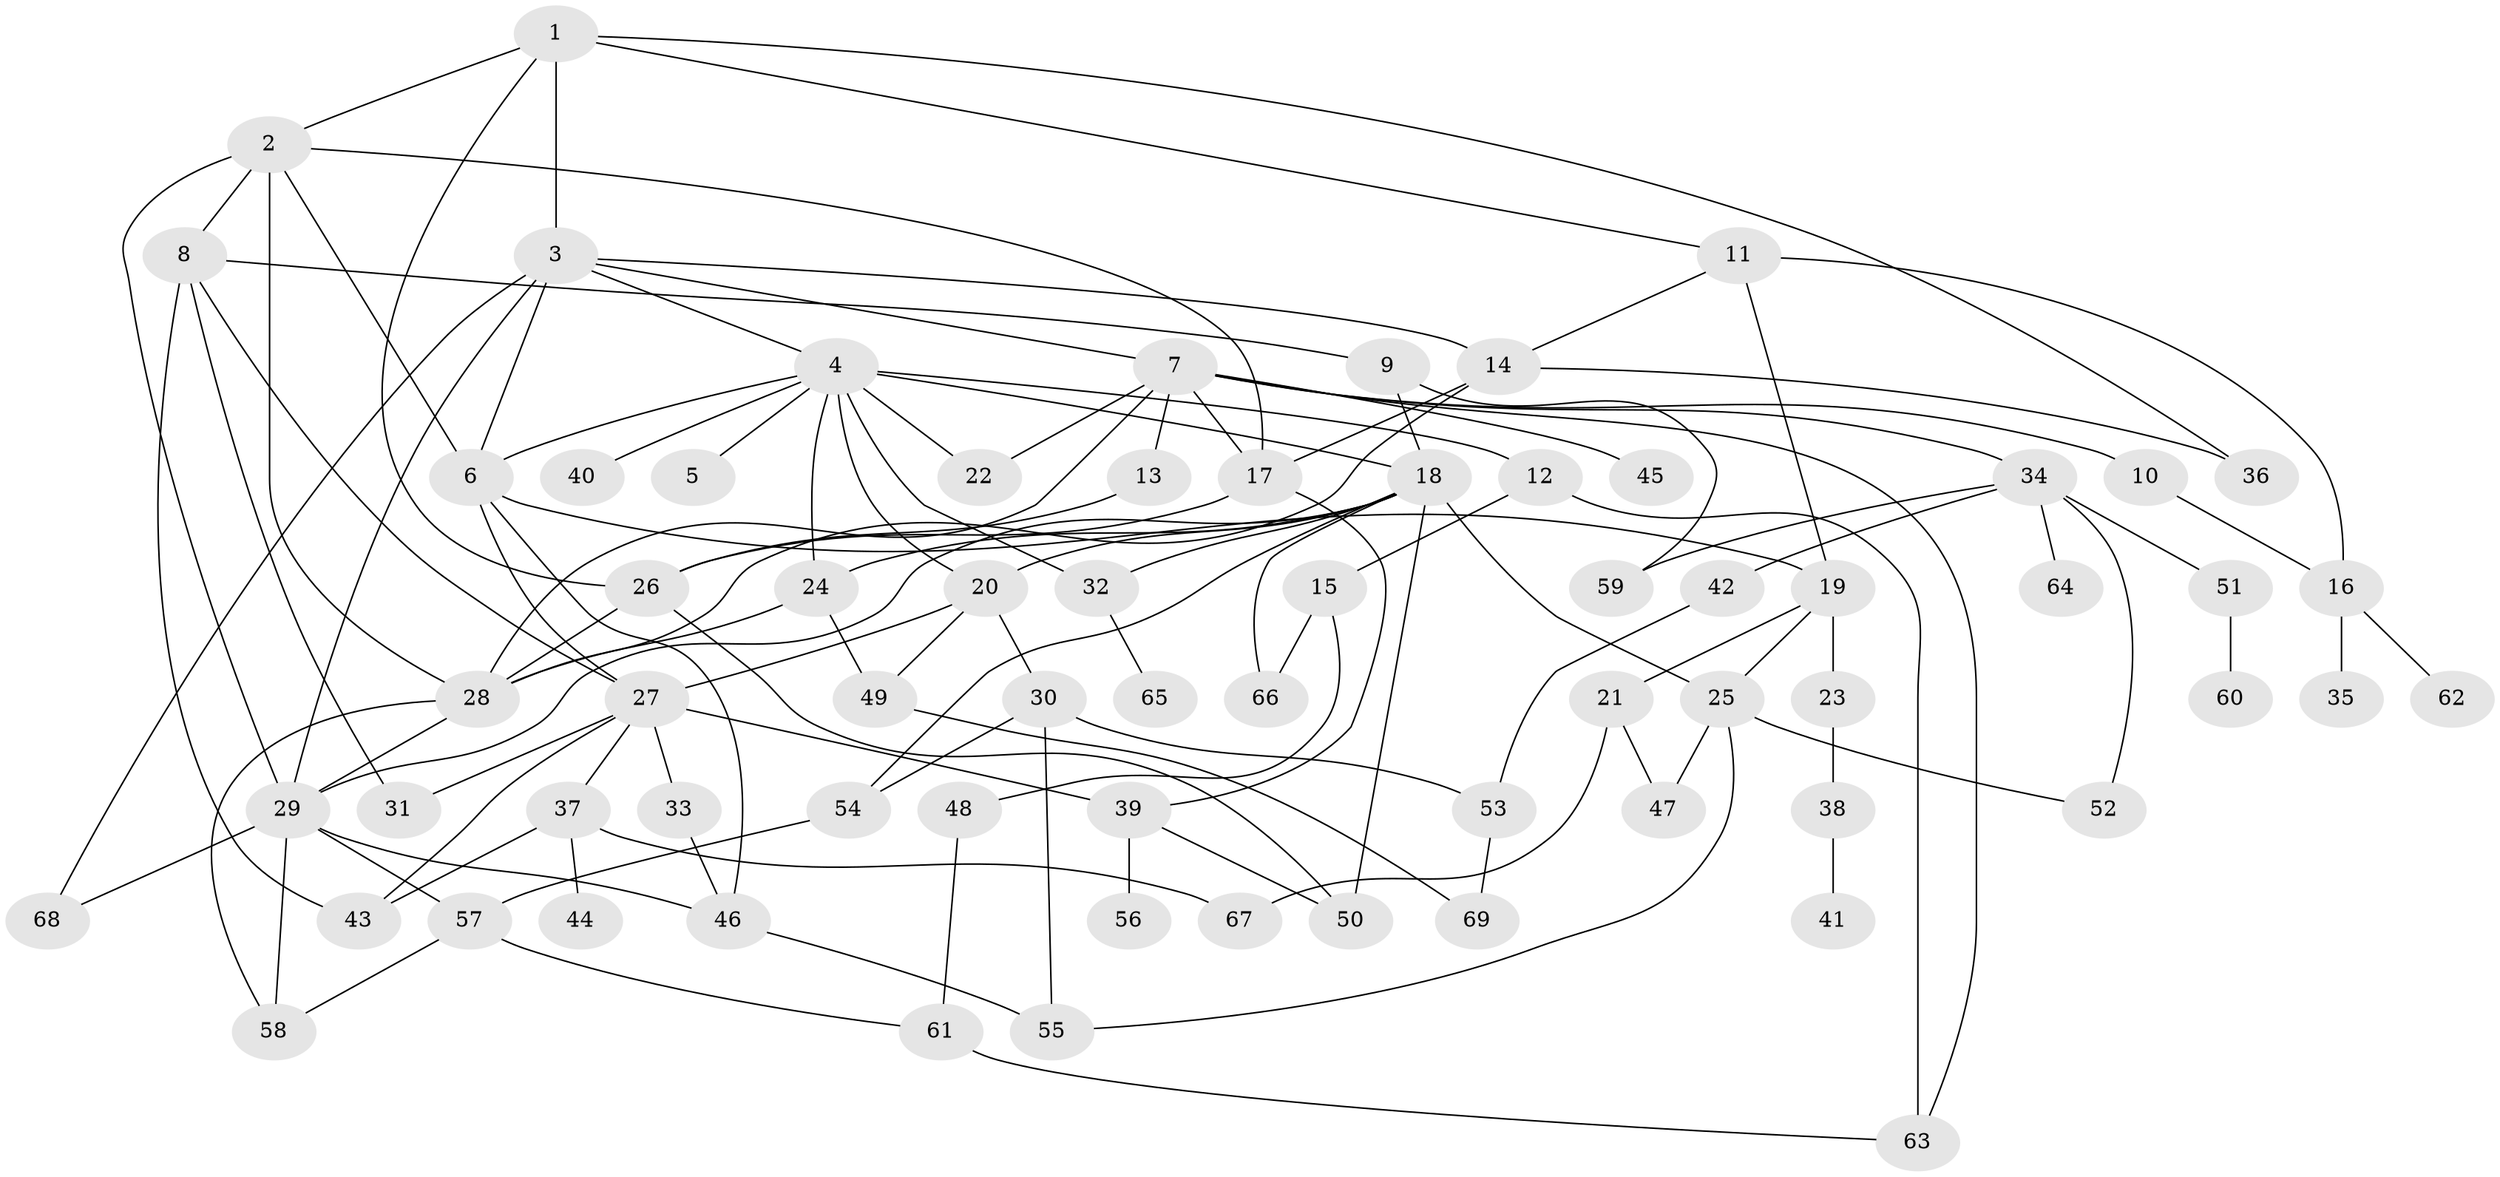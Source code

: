 // original degree distribution, {5: 0.10948905109489052, 6: 0.014598540145985401, 10: 0.014598540145985401, 1: 0.20437956204379562, 3: 0.24087591240875914, 2: 0.31386861313868614, 4: 0.0948905109489051, 8: 0.0072992700729927005}
// Generated by graph-tools (version 1.1) at 2025/34/03/09/25 02:34:23]
// undirected, 69 vertices, 119 edges
graph export_dot {
graph [start="1"]
  node [color=gray90,style=filled];
  1;
  2;
  3;
  4;
  5;
  6;
  7;
  8;
  9;
  10;
  11;
  12;
  13;
  14;
  15;
  16;
  17;
  18;
  19;
  20;
  21;
  22;
  23;
  24;
  25;
  26;
  27;
  28;
  29;
  30;
  31;
  32;
  33;
  34;
  35;
  36;
  37;
  38;
  39;
  40;
  41;
  42;
  43;
  44;
  45;
  46;
  47;
  48;
  49;
  50;
  51;
  52;
  53;
  54;
  55;
  56;
  57;
  58;
  59;
  60;
  61;
  62;
  63;
  64;
  65;
  66;
  67;
  68;
  69;
  1 -- 2 [weight=1.0];
  1 -- 3 [weight=1.0];
  1 -- 11 [weight=1.0];
  1 -- 26 [weight=1.0];
  1 -- 36 [weight=1.0];
  2 -- 6 [weight=2.0];
  2 -- 8 [weight=1.0];
  2 -- 17 [weight=1.0];
  2 -- 28 [weight=1.0];
  2 -- 29 [weight=1.0];
  3 -- 4 [weight=1.0];
  3 -- 6 [weight=2.0];
  3 -- 7 [weight=1.0];
  3 -- 14 [weight=1.0];
  3 -- 29 [weight=1.0];
  3 -- 68 [weight=1.0];
  4 -- 5 [weight=1.0];
  4 -- 6 [weight=1.0];
  4 -- 12 [weight=1.0];
  4 -- 18 [weight=1.0];
  4 -- 20 [weight=1.0];
  4 -- 22 [weight=1.0];
  4 -- 24 [weight=1.0];
  4 -- 32 [weight=2.0];
  4 -- 40 [weight=1.0];
  6 -- 19 [weight=1.0];
  6 -- 27 [weight=2.0];
  6 -- 46 [weight=1.0];
  7 -- 10 [weight=1.0];
  7 -- 13 [weight=1.0];
  7 -- 17 [weight=1.0];
  7 -- 22 [weight=1.0];
  7 -- 28 [weight=1.0];
  7 -- 34 [weight=1.0];
  7 -- 45 [weight=1.0];
  7 -- 63 [weight=1.0];
  8 -- 9 [weight=1.0];
  8 -- 27 [weight=1.0];
  8 -- 31 [weight=1.0];
  8 -- 43 [weight=1.0];
  9 -- 18 [weight=1.0];
  9 -- 59 [weight=1.0];
  10 -- 16 [weight=1.0];
  11 -- 14 [weight=1.0];
  11 -- 16 [weight=1.0];
  11 -- 19 [weight=1.0];
  12 -- 15 [weight=1.0];
  12 -- 63 [weight=1.0];
  13 -- 26 [weight=2.0];
  14 -- 17 [weight=1.0];
  14 -- 28 [weight=1.0];
  14 -- 36 [weight=1.0];
  15 -- 48 [weight=1.0];
  15 -- 66 [weight=1.0];
  16 -- 35 [weight=1.0];
  16 -- 62 [weight=1.0];
  17 -- 26 [weight=1.0];
  17 -- 39 [weight=1.0];
  18 -- 20 [weight=1.0];
  18 -- 24 [weight=1.0];
  18 -- 25 [weight=1.0];
  18 -- 29 [weight=1.0];
  18 -- 32 [weight=1.0];
  18 -- 50 [weight=1.0];
  18 -- 54 [weight=1.0];
  18 -- 66 [weight=1.0];
  19 -- 21 [weight=1.0];
  19 -- 23 [weight=1.0];
  19 -- 25 [weight=1.0];
  20 -- 27 [weight=1.0];
  20 -- 30 [weight=1.0];
  20 -- 49 [weight=1.0];
  21 -- 47 [weight=1.0];
  21 -- 67 [weight=1.0];
  23 -- 38 [weight=1.0];
  24 -- 28 [weight=1.0];
  24 -- 49 [weight=1.0];
  25 -- 47 [weight=1.0];
  25 -- 52 [weight=1.0];
  25 -- 55 [weight=1.0];
  26 -- 28 [weight=1.0];
  26 -- 50 [weight=1.0];
  27 -- 31 [weight=1.0];
  27 -- 33 [weight=1.0];
  27 -- 37 [weight=1.0];
  27 -- 39 [weight=1.0];
  27 -- 43 [weight=1.0];
  28 -- 29 [weight=1.0];
  28 -- 58 [weight=1.0];
  29 -- 46 [weight=1.0];
  29 -- 57 [weight=1.0];
  29 -- 58 [weight=1.0];
  29 -- 68 [weight=1.0];
  30 -- 53 [weight=1.0];
  30 -- 54 [weight=1.0];
  30 -- 55 [weight=1.0];
  32 -- 65 [weight=1.0];
  33 -- 46 [weight=1.0];
  34 -- 42 [weight=1.0];
  34 -- 51 [weight=1.0];
  34 -- 52 [weight=1.0];
  34 -- 59 [weight=1.0];
  34 -- 64 [weight=1.0];
  37 -- 43 [weight=1.0];
  37 -- 44 [weight=2.0];
  37 -- 67 [weight=1.0];
  38 -- 41 [weight=1.0];
  39 -- 50 [weight=1.0];
  39 -- 56 [weight=1.0];
  42 -- 53 [weight=1.0];
  46 -- 55 [weight=1.0];
  48 -- 61 [weight=1.0];
  49 -- 69 [weight=1.0];
  51 -- 60 [weight=1.0];
  53 -- 69 [weight=1.0];
  54 -- 57 [weight=1.0];
  57 -- 58 [weight=1.0];
  57 -- 61 [weight=1.0];
  61 -- 63 [weight=1.0];
}
